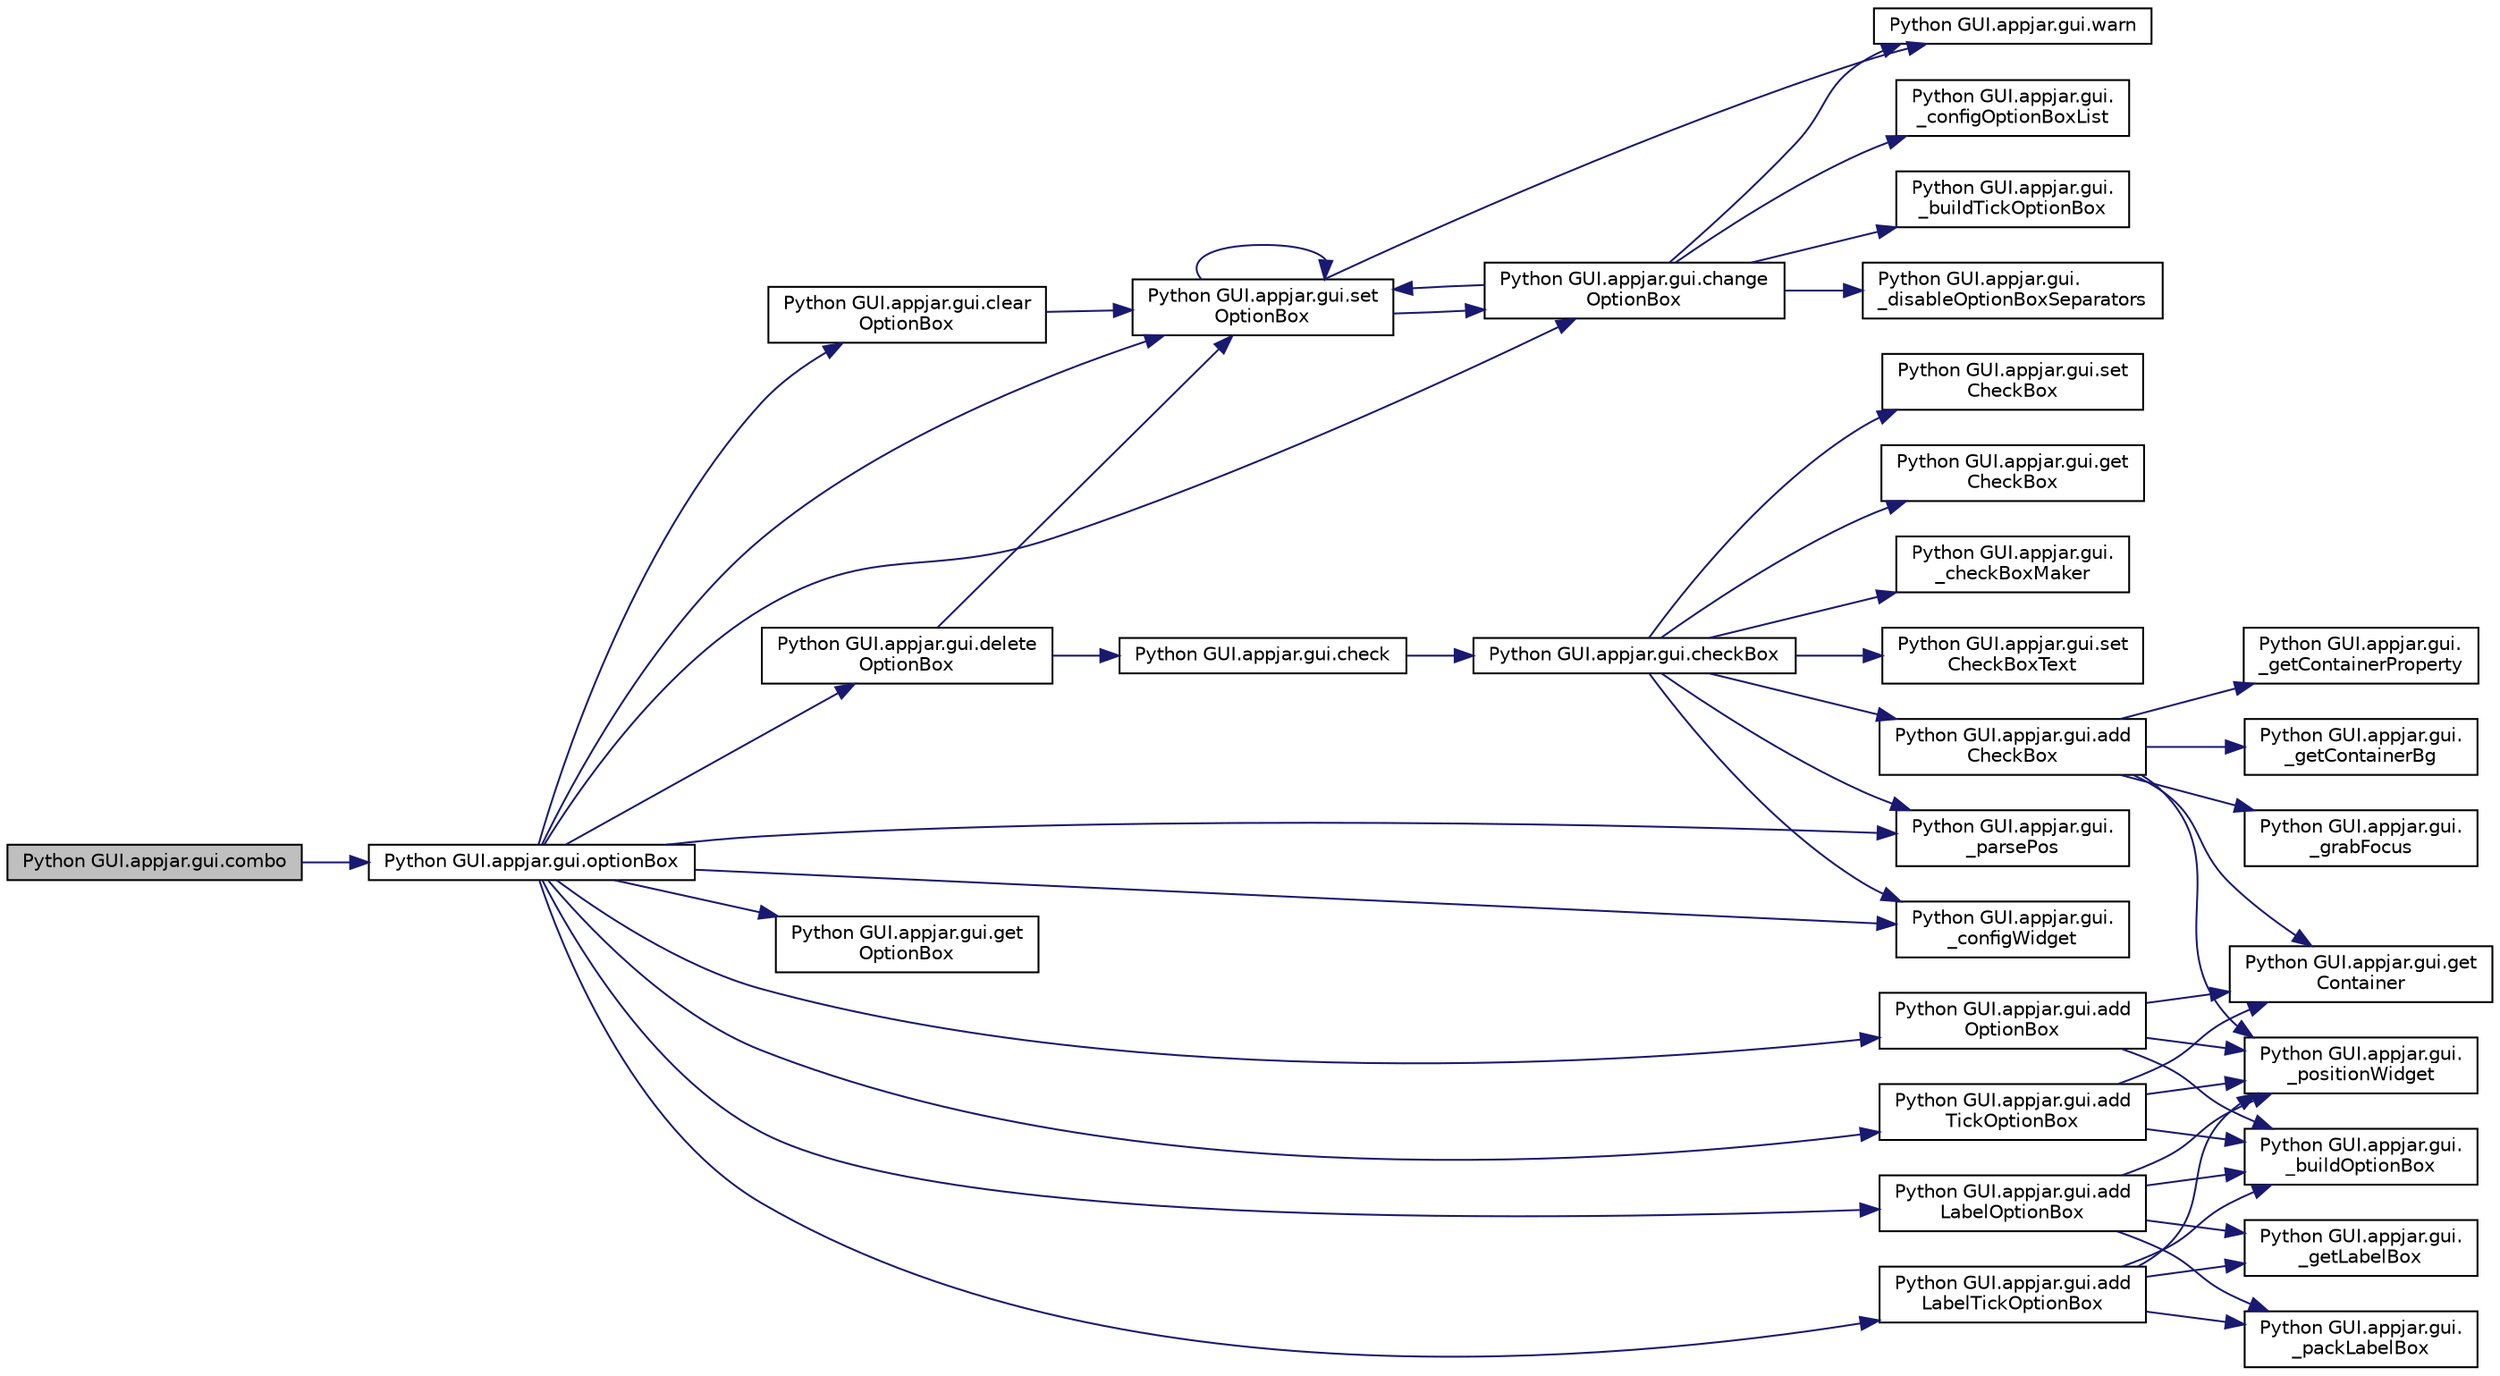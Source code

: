 digraph "Python GUI.appjar.gui.combo"
{
  edge [fontname="Helvetica",fontsize="10",labelfontname="Helvetica",labelfontsize="10"];
  node [fontname="Helvetica",fontsize="10",shape=record];
  rankdir="LR";
  Node945 [label="Python GUI.appjar.gui.combo",height=0.2,width=0.4,color="black", fillcolor="grey75", style="filled", fontcolor="black"];
  Node945 -> Node946 [color="midnightblue",fontsize="10",style="solid",fontname="Helvetica"];
  Node946 [label="Python GUI.appjar.gui.optionBox",height=0.2,width=0.4,color="black", fillcolor="white", style="filled",URL="$class_python_01_g_u_i_1_1appjar_1_1gui.html#aad650f8b6e6d227317d39f03109f0e70"];
  Node946 -> Node947 [color="midnightblue",fontsize="10",style="solid",fontname="Helvetica"];
  Node947 [label="Python GUI.appjar.gui.set\lOptionBox",height=0.2,width=0.4,color="black", fillcolor="white", style="filled",URL="$class_python_01_g_u_i_1_1appjar_1_1gui.html#a3de52310d141739c74dfe53e032cc55c"];
  Node947 -> Node948 [color="midnightblue",fontsize="10",style="solid",fontname="Helvetica"];
  Node948 [label="Python GUI.appjar.gui.warn",height=0.2,width=0.4,color="black", fillcolor="white", style="filled",URL="$class_python_01_g_u_i_1_1appjar_1_1gui.html#aa0a271b0b17a802e6d7b598c12bcd930"];
  Node947 -> Node949 [color="midnightblue",fontsize="10",style="solid",fontname="Helvetica"];
  Node949 [label="Python GUI.appjar.gui.change\lOptionBox",height=0.2,width=0.4,color="black", fillcolor="white", style="filled",URL="$class_python_01_g_u_i_1_1appjar_1_1gui.html#a95d775949847e150b567e7df0ef2e256"];
  Node949 -> Node950 [color="midnightblue",fontsize="10",style="solid",fontname="Helvetica"];
  Node950 [label="Python GUI.appjar.gui.\l_configOptionBoxList",height=0.2,width=0.4,color="black", fillcolor="white", style="filled",URL="$class_python_01_g_u_i_1_1appjar_1_1gui.html#acfb7c3fc747d60f1d1f9512eb8b9556f"];
  Node949 -> Node948 [color="midnightblue",fontsize="10",style="solid",fontname="Helvetica"];
  Node949 -> Node951 [color="midnightblue",fontsize="10",style="solid",fontname="Helvetica"];
  Node951 [label="Python GUI.appjar.gui.\l_buildTickOptionBox",height=0.2,width=0.4,color="black", fillcolor="white", style="filled",URL="$class_python_01_g_u_i_1_1appjar_1_1gui.html#a76ec5d5b39fb1ad02983f3f8f5c18f80"];
  Node949 -> Node952 [color="midnightblue",fontsize="10",style="solid",fontname="Helvetica"];
  Node952 [label="Python GUI.appjar.gui.\l_disableOptionBoxSeparators",height=0.2,width=0.4,color="black", fillcolor="white", style="filled",URL="$class_python_01_g_u_i_1_1appjar_1_1gui.html#a2d23e6d395871438260f9ebea3a50cba"];
  Node949 -> Node947 [color="midnightblue",fontsize="10",style="solid",fontname="Helvetica"];
  Node947 -> Node947 [color="midnightblue",fontsize="10",style="solid",fontname="Helvetica"];
  Node946 -> Node953 [color="midnightblue",fontsize="10",style="solid",fontname="Helvetica"];
  Node953 [label="Python GUI.appjar.gui.clear\lOptionBox",height=0.2,width=0.4,color="black", fillcolor="white", style="filled",URL="$class_python_01_g_u_i_1_1appjar_1_1gui.html#a2e43ed5ad69b9c005e03c0ead3f2ee55"];
  Node953 -> Node947 [color="midnightblue",fontsize="10",style="solid",fontname="Helvetica"];
  Node946 -> Node949 [color="midnightblue",fontsize="10",style="solid",fontname="Helvetica"];
  Node946 -> Node954 [color="midnightblue",fontsize="10",style="solid",fontname="Helvetica"];
  Node954 [label="Python GUI.appjar.gui.delete\lOptionBox",height=0.2,width=0.4,color="black", fillcolor="white", style="filled",URL="$class_python_01_g_u_i_1_1appjar_1_1gui.html#a9caf0a5f5d9f13fe2ef2222fc54b47ce"];
  Node954 -> Node955 [color="midnightblue",fontsize="10",style="solid",fontname="Helvetica"];
  Node955 [label="Python GUI.appjar.gui.check",height=0.2,width=0.4,color="black", fillcolor="white", style="filled",URL="$class_python_01_g_u_i_1_1appjar_1_1gui.html#a43194199f09702458bf7a01b1fb6585d"];
  Node955 -> Node956 [color="midnightblue",fontsize="10",style="solid",fontname="Helvetica"];
  Node956 [label="Python GUI.appjar.gui.checkBox",height=0.2,width=0.4,color="black", fillcolor="white", style="filled",URL="$class_python_01_g_u_i_1_1appjar_1_1gui.html#a6c76a3964eb53768a4c095ee46996b01"];
  Node956 -> Node957 [color="midnightblue",fontsize="10",style="solid",fontname="Helvetica"];
  Node957 [label="Python GUI.appjar.gui.set\lCheckBox",height=0.2,width=0.4,color="black", fillcolor="white", style="filled",URL="$class_python_01_g_u_i_1_1appjar_1_1gui.html#aa4610ef752b311f0d577d0f7ce399fc6"];
  Node956 -> Node958 [color="midnightblue",fontsize="10",style="solid",fontname="Helvetica"];
  Node958 [label="Python GUI.appjar.gui.get\lCheckBox",height=0.2,width=0.4,color="black", fillcolor="white", style="filled",URL="$class_python_01_g_u_i_1_1appjar_1_1gui.html#a60e67fd19adb7ae69b8fd3edbde007a7"];
  Node956 -> Node959 [color="midnightblue",fontsize="10",style="solid",fontname="Helvetica"];
  Node959 [label="Python GUI.appjar.gui.\l_parsePos",height=0.2,width=0.4,color="black", fillcolor="white", style="filled",URL="$class_python_01_g_u_i_1_1appjar_1_1gui.html#a1151185c82adc42b922797e38132c2ca",tooltip="FUNCTIONS for labels. "];
  Node956 -> Node960 [color="midnightblue",fontsize="10",style="solid",fontname="Helvetica"];
  Node960 [label="Python GUI.appjar.gui.\l_checkBoxMaker",height=0.2,width=0.4,color="black", fillcolor="white", style="filled",URL="$class_python_01_g_u_i_1_1appjar_1_1gui.html#a924171dbe5961c80aac64f7f9fc4f69d"];
  Node956 -> Node961 [color="midnightblue",fontsize="10",style="solid",fontname="Helvetica"];
  Node961 [label="Python GUI.appjar.gui.set\lCheckBoxText",height=0.2,width=0.4,color="black", fillcolor="white", style="filled",URL="$class_python_01_g_u_i_1_1appjar_1_1gui.html#a94c1c5fc849d5da2b353f46ab76e5c39"];
  Node956 -> Node962 [color="midnightblue",fontsize="10",style="solid",fontname="Helvetica"];
  Node962 [label="Python GUI.appjar.gui.\l_configWidget",height=0.2,width=0.4,color="black", fillcolor="white", style="filled",URL="$class_python_01_g_u_i_1_1appjar_1_1gui.html#a66b018474a855b26826b0580a7c40a9e"];
  Node956 -> Node963 [color="midnightblue",fontsize="10",style="solid",fontname="Helvetica"];
  Node963 [label="Python GUI.appjar.gui.add\lCheckBox",height=0.2,width=0.4,color="black", fillcolor="white", style="filled",URL="$class_python_01_g_u_i_1_1appjar_1_1gui.html#a3ff3e39fe6eb3d563f8cfd4bd8299903"];
  Node963 -> Node964 [color="midnightblue",fontsize="10",style="solid",fontname="Helvetica"];
  Node964 [label="Python GUI.appjar.gui.get\lContainer",height=0.2,width=0.4,color="black", fillcolor="white", style="filled",URL="$class_python_01_g_u_i_1_1appjar_1_1gui.html#aa89c83e95e3952f6cc39fc23dffa15ce"];
  Node963 -> Node965 [color="midnightblue",fontsize="10",style="solid",fontname="Helvetica"];
  Node965 [label="Python GUI.appjar.gui.\l_getContainerProperty",height=0.2,width=0.4,color="black", fillcolor="white", style="filled",URL="$class_python_01_g_u_i_1_1appjar_1_1gui.html#aa0cf90816634eb9855a518e37d864ec1"];
  Node963 -> Node966 [color="midnightblue",fontsize="10",style="solid",fontname="Helvetica"];
  Node966 [label="Python GUI.appjar.gui.\l_getContainerBg",height=0.2,width=0.4,color="black", fillcolor="white", style="filled",URL="$class_python_01_g_u_i_1_1appjar_1_1gui.html#a7ca2e28f0ccf3c5e00ca64676c496afd"];
  Node963 -> Node967 [color="midnightblue",fontsize="10",style="solid",fontname="Helvetica"];
  Node967 [label="Python GUI.appjar.gui.\l_grabFocus",height=0.2,width=0.4,color="black", fillcolor="white", style="filled",URL="$class_python_01_g_u_i_1_1appjar_1_1gui.html#a1250327630c10e3a669b5e3bb8a0fc14"];
  Node963 -> Node968 [color="midnightblue",fontsize="10",style="solid",fontname="Helvetica"];
  Node968 [label="Python GUI.appjar.gui.\l_positionWidget",height=0.2,width=0.4,color="black", fillcolor="white", style="filled",URL="$class_python_01_g_u_i_1_1appjar_1_1gui.html#a994cf4bbd47f434233271d3d8b0eb4c6"];
  Node954 -> Node947 [color="midnightblue",fontsize="10",style="solid",fontname="Helvetica"];
  Node946 -> Node969 [color="midnightblue",fontsize="10",style="solid",fontname="Helvetica"];
  Node969 [label="Python GUI.appjar.gui.get\lOptionBox",height=0.2,width=0.4,color="black", fillcolor="white", style="filled",URL="$class_python_01_g_u_i_1_1appjar_1_1gui.html#ac0fd08d8e4dab5b50559b5a20a52dba0"];
  Node946 -> Node959 [color="midnightblue",fontsize="10",style="solid",fontname="Helvetica"];
  Node946 -> Node970 [color="midnightblue",fontsize="10",style="solid",fontname="Helvetica"];
  Node970 [label="Python GUI.appjar.gui.add\lLabelTickOptionBox",height=0.2,width=0.4,color="black", fillcolor="white", style="filled",URL="$class_python_01_g_u_i_1_1appjar_1_1gui.html#a65a800d7e00e321b33ebcd27d000fb3d"];
  Node970 -> Node971 [color="midnightblue",fontsize="10",style="solid",fontname="Helvetica"];
  Node971 [label="Python GUI.appjar.gui.\l_getLabelBox",height=0.2,width=0.4,color="black", fillcolor="white", style="filled",URL="$class_python_01_g_u_i_1_1appjar_1_1gui.html#afee6592c719c5824c445781577480316",tooltip="LabelBox Functions. "];
  Node970 -> Node972 [color="midnightblue",fontsize="10",style="solid",fontname="Helvetica"];
  Node972 [label="Python GUI.appjar.gui.\l_buildOptionBox",height=0.2,width=0.4,color="black", fillcolor="white", style="filled",URL="$class_python_01_g_u_i_1_1appjar_1_1gui.html#a1d1437e8029957a7d6ea6678318be7f1"];
  Node970 -> Node973 [color="midnightblue",fontsize="10",style="solid",fontname="Helvetica"];
  Node973 [label="Python GUI.appjar.gui.\l_packLabelBox",height=0.2,width=0.4,color="black", fillcolor="white", style="filled",URL="$class_python_01_g_u_i_1_1appjar_1_1gui.html#a9528d09a82d6285e00026df374acb48f"];
  Node970 -> Node968 [color="midnightblue",fontsize="10",style="solid",fontname="Helvetica"];
  Node946 -> Node974 [color="midnightblue",fontsize="10",style="solid",fontname="Helvetica"];
  Node974 [label="Python GUI.appjar.gui.add\lTickOptionBox",height=0.2,width=0.4,color="black", fillcolor="white", style="filled",URL="$class_python_01_g_u_i_1_1appjar_1_1gui.html#a2c331e366fb743ffb44e4b1ae6662a45"];
  Node974 -> Node972 [color="midnightblue",fontsize="10",style="solid",fontname="Helvetica"];
  Node974 -> Node964 [color="midnightblue",fontsize="10",style="solid",fontname="Helvetica"];
  Node974 -> Node968 [color="midnightblue",fontsize="10",style="solid",fontname="Helvetica"];
  Node946 -> Node975 [color="midnightblue",fontsize="10",style="solid",fontname="Helvetica"];
  Node975 [label="Python GUI.appjar.gui.add\lLabelOptionBox",height=0.2,width=0.4,color="black", fillcolor="white", style="filled",URL="$class_python_01_g_u_i_1_1appjar_1_1gui.html#adcce641b50aca592f695b6ffa16fc9f8"];
  Node975 -> Node971 [color="midnightblue",fontsize="10",style="solid",fontname="Helvetica"];
  Node975 -> Node972 [color="midnightblue",fontsize="10",style="solid",fontname="Helvetica"];
  Node975 -> Node973 [color="midnightblue",fontsize="10",style="solid",fontname="Helvetica"];
  Node975 -> Node968 [color="midnightblue",fontsize="10",style="solid",fontname="Helvetica"];
  Node946 -> Node976 [color="midnightblue",fontsize="10",style="solid",fontname="Helvetica"];
  Node976 [label="Python GUI.appjar.gui.add\lOptionBox",height=0.2,width=0.4,color="black", fillcolor="white", style="filled",URL="$class_python_01_g_u_i_1_1appjar_1_1gui.html#a5dad85912393d493590c816a1a7cb29e"];
  Node976 -> Node972 [color="midnightblue",fontsize="10",style="solid",fontname="Helvetica"];
  Node976 -> Node964 [color="midnightblue",fontsize="10",style="solid",fontname="Helvetica"];
  Node976 -> Node968 [color="midnightblue",fontsize="10",style="solid",fontname="Helvetica"];
  Node946 -> Node962 [color="midnightblue",fontsize="10",style="solid",fontname="Helvetica"];
}
